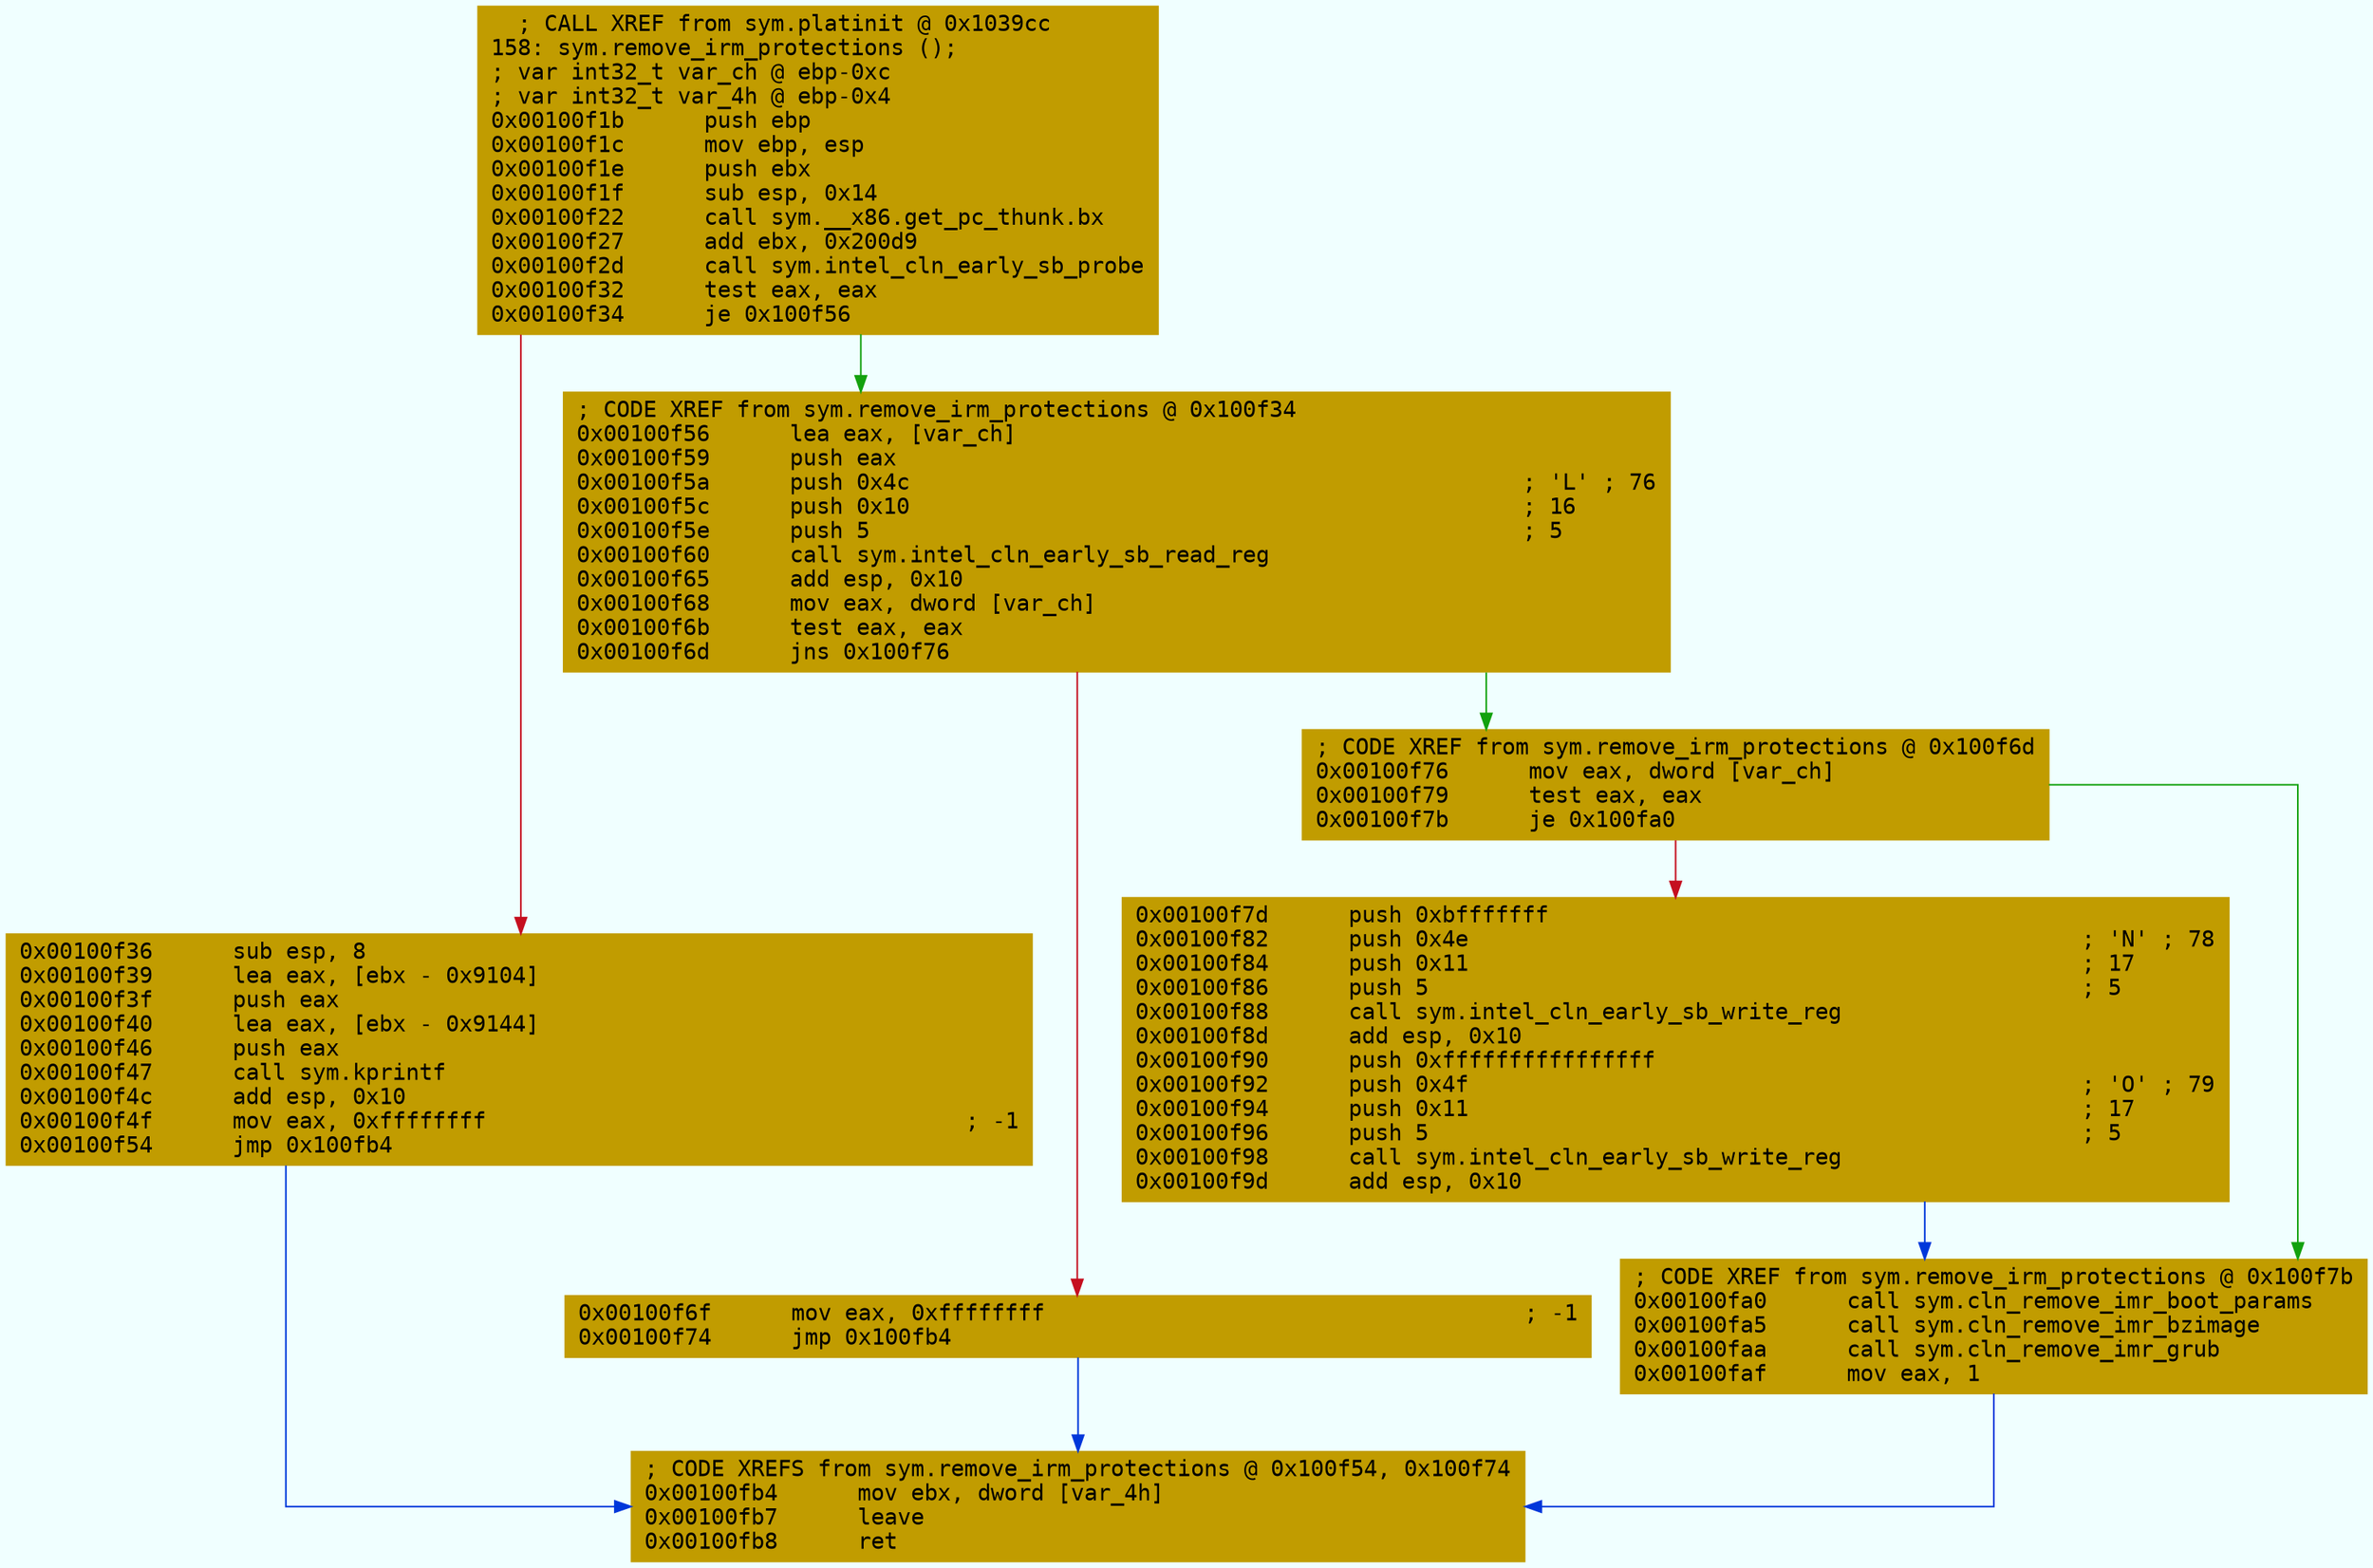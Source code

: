 digraph code {
	graph [bgcolor=azure fontsize=8 fontname="Courier" splines="ortho"];
	node [fillcolor=gray style=filled shape=box];
	edge [arrowhead="normal"];
	"0x00100f1b" [URL="sym.remove_irm_protections/0x00100f1b", fillcolor="#c19c00",color="#c19c00", fontname="Courier",label="  ; CALL XREF from sym.platinit @ 0x1039cc\l158: sym.remove_irm_protections ();\l; var int32_t var_ch @ ebp-0xc\l; var int32_t var_4h @ ebp-0x4\l0x00100f1b      push ebp\l0x00100f1c      mov ebp, esp\l0x00100f1e      push ebx\l0x00100f1f      sub esp, 0x14\l0x00100f22      call sym.__x86.get_pc_thunk.bx\l0x00100f27      add ebx, 0x200d9\l0x00100f2d      call sym.intel_cln_early_sb_probe\l0x00100f32      test eax, eax\l0x00100f34      je 0x100f56\l"]
	"0x00100f36" [URL="sym.remove_irm_protections/0x00100f36", fillcolor="#c19c00",color="#c19c00", fontname="Courier",label="0x00100f36      sub esp, 8\l0x00100f39      lea eax, [ebx - 0x9104]\l0x00100f3f      push eax\l0x00100f40      lea eax, [ebx - 0x9144]\l0x00100f46      push eax\l0x00100f47      call sym.kprintf\l0x00100f4c      add esp, 0x10\l0x00100f4f      mov eax, 0xffffffff                                    ; -1\l0x00100f54      jmp 0x100fb4\l"]
	"0x00100f56" [URL="sym.remove_irm_protections/0x00100f56", fillcolor="#c19c00",color="#c19c00", fontname="Courier",label="; CODE XREF from sym.remove_irm_protections @ 0x100f34\l0x00100f56      lea eax, [var_ch]\l0x00100f59      push eax\l0x00100f5a      push 0x4c                                              ; 'L' ; 76\l0x00100f5c      push 0x10                                              ; 16\l0x00100f5e      push 5                                                 ; 5\l0x00100f60      call sym.intel_cln_early_sb_read_reg\l0x00100f65      add esp, 0x10\l0x00100f68      mov eax, dword [var_ch]\l0x00100f6b      test eax, eax\l0x00100f6d      jns 0x100f76\l"]
	"0x00100f6f" [URL="sym.remove_irm_protections/0x00100f6f", fillcolor="#c19c00",color="#c19c00", fontname="Courier",label="0x00100f6f      mov eax, 0xffffffff                                    ; -1\l0x00100f74      jmp 0x100fb4\l"]
	"0x00100f76" [URL="sym.remove_irm_protections/0x00100f76", fillcolor="#c19c00",color="#c19c00", fontname="Courier",label="; CODE XREF from sym.remove_irm_protections @ 0x100f6d\l0x00100f76      mov eax, dword [var_ch]\l0x00100f79      test eax, eax\l0x00100f7b      je 0x100fa0\l"]
	"0x00100f7d" [URL="sym.remove_irm_protections/0x00100f7d", fillcolor="#c19c00",color="#c19c00", fontname="Courier",label="0x00100f7d      push 0xbfffffff\l0x00100f82      push 0x4e                                              ; 'N' ; 78\l0x00100f84      push 0x11                                              ; 17\l0x00100f86      push 5                                                 ; 5\l0x00100f88      call sym.intel_cln_early_sb_write_reg\l0x00100f8d      add esp, 0x10\l0x00100f90      push 0xffffffffffffffff\l0x00100f92      push 0x4f                                              ; 'O' ; 79\l0x00100f94      push 0x11                                              ; 17\l0x00100f96      push 5                                                 ; 5\l0x00100f98      call sym.intel_cln_early_sb_write_reg\l0x00100f9d      add esp, 0x10\l"]
	"0x00100fa0" [URL="sym.remove_irm_protections/0x00100fa0", fillcolor="#c19c00",color="#c19c00", fontname="Courier",label="; CODE XREF from sym.remove_irm_protections @ 0x100f7b\l0x00100fa0      call sym.cln_remove_imr_boot_params\l0x00100fa5      call sym.cln_remove_imr_bzimage\l0x00100faa      call sym.cln_remove_imr_grub\l0x00100faf      mov eax, 1\l"]
	"0x00100fb4" [URL="sym.remove_irm_protections/0x00100fb4", fillcolor="#c19c00",color="#c19c00", fontname="Courier",label="; CODE XREFS from sym.remove_irm_protections @ 0x100f54, 0x100f74\l0x00100fb4      mov ebx, dword [var_4h]\l0x00100fb7      leave\l0x00100fb8      ret\l"]
        "0x00100f1b" -> "0x00100f56" [color="#13a10e"];
        "0x00100f1b" -> "0x00100f36" [color="#c50f1f"];
        "0x00100f36" -> "0x00100fb4" [color="#0037da"];
        "0x00100f56" -> "0x00100f76" [color="#13a10e"];
        "0x00100f56" -> "0x00100f6f" [color="#c50f1f"];
        "0x00100f6f" -> "0x00100fb4" [color="#0037da"];
        "0x00100f76" -> "0x00100fa0" [color="#13a10e"];
        "0x00100f76" -> "0x00100f7d" [color="#c50f1f"];
        "0x00100f7d" -> "0x00100fa0" [color="#0037da"];
        "0x00100fa0" -> "0x00100fb4" [color="#0037da"];
}
